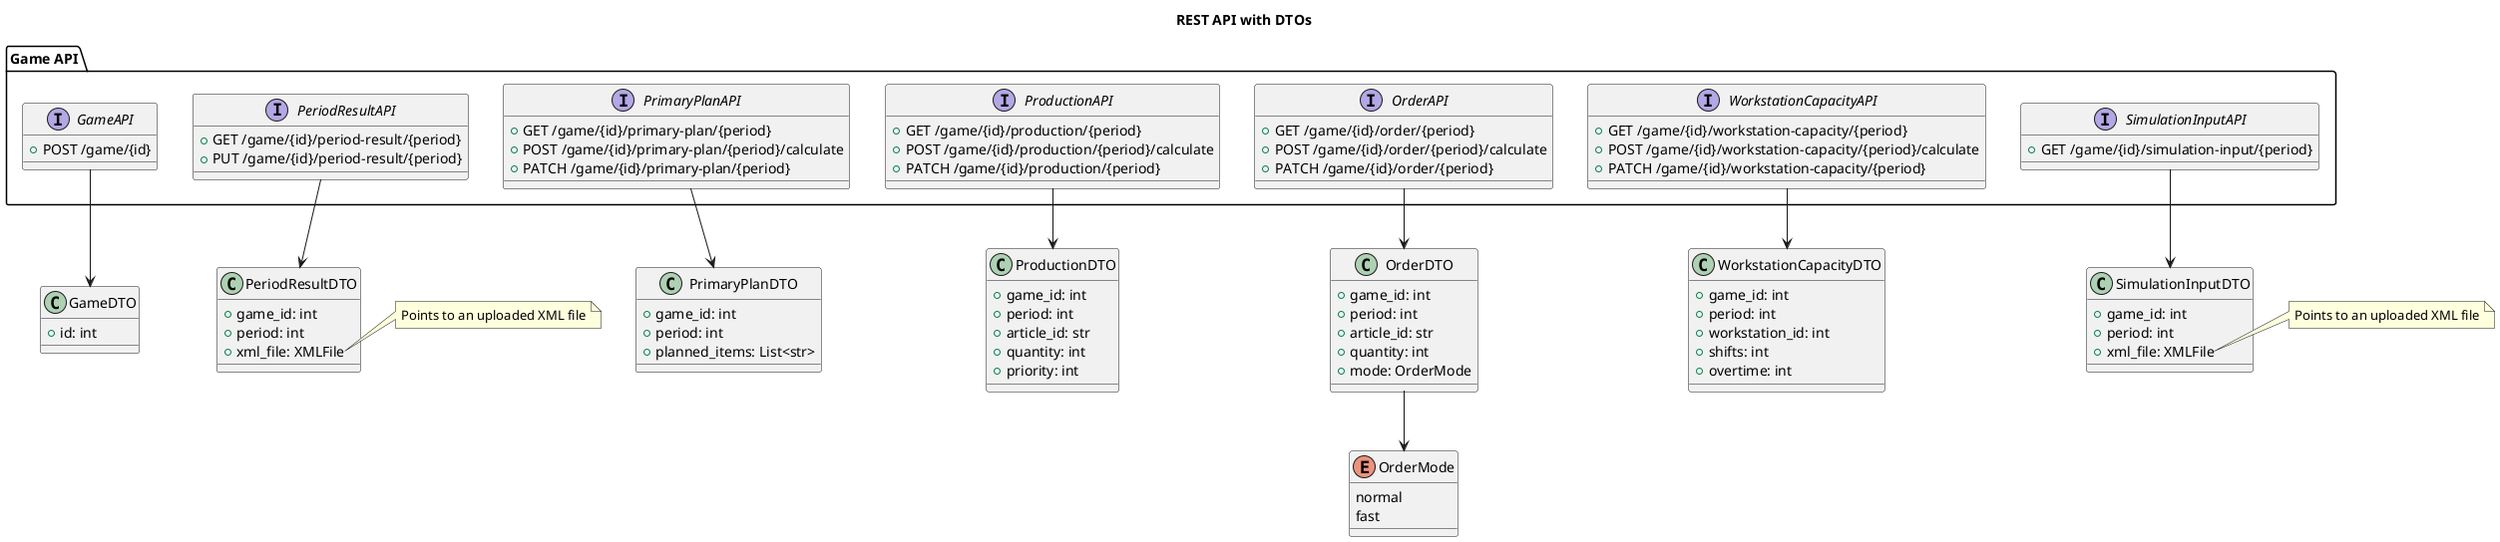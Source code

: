 @startuml
title REST API with DTOs

package "Game API" {
  interface GameAPI {
    +POST /game/{id}
  }

  interface PeriodResultAPI {
    +GET /game/{id}/period-result/{period}
    +PUT /game/{id}/period-result/{period}
  }

  interface PrimaryPlanAPI {
    +GET /game/{id}/primary-plan/{period}
    +POST /game/{id}/primary-plan/{period}/calculate
    +PATCH /game/{id}/primary-plan/{period}
  }

  interface ProductionAPI {
    +GET /game/{id}/production/{period}
    +POST /game/{id}/production/{period}/calculate
    +PATCH /game/{id}/production/{period}
  }

  interface OrderAPI {
    +GET /game/{id}/order/{period}
    +POST /game/{id}/order/{period}/calculate
    +PATCH /game/{id}/order/{period}
  }

  interface WorkstationCapacityAPI {
    +GET /game/{id}/workstation-capacity/{period}
    +POST /game/{id}/workstation-capacity/{period}/calculate
    +PATCH /game/{id}/workstation-capacity/{period}
  }

  interface SimulationInputAPI {
    +GET /game/{id}/simulation-input/{period}
  }
}

class GameDTO {
  +id: int
}

class PeriodResultDTO {
  +game_id: int
  +period: int
  +xml_file: XMLFile
}

class PrimaryPlanDTO {
  +game_id: int
  +period: int
  +planned_items: List<str>
}

class ProductionDTO {
  +game_id: int
  +period: int
  +article_id: str
  +quantity: int
  +priority: int
}

class OrderDTO {
  +game_id: int
  +period: int
  +article_id: str
  +quantity: int
  +mode: OrderMode
}

class WorkstationCapacityDTO {
  +game_id: int
  +period: int
  +workstation_id: int
  +shifts: int
  +overtime: int
}

class SimulationInputDTO {
  +game_id: int
  +period: int
  +xml_file: XMLFile
}

enum OrderMode {
  normal
  fast
}

GameAPI --> GameDTO
PeriodResultAPI --> PeriodResultDTO
PrimaryPlanAPI --> PrimaryPlanDTO
ProductionAPI --> ProductionDTO
OrderAPI --> OrderDTO
WorkstationCapacityAPI --> WorkstationCapacityDTO
SimulationInputAPI --> SimulationInputDTO
OrderDTO --> OrderMode

note right of PeriodResultDTO::xml_file
  Points to an uploaded XML file
end note

note right of SimulationInputDTO::xml_file
  Points to an uploaded XML file
end note

@enduml
